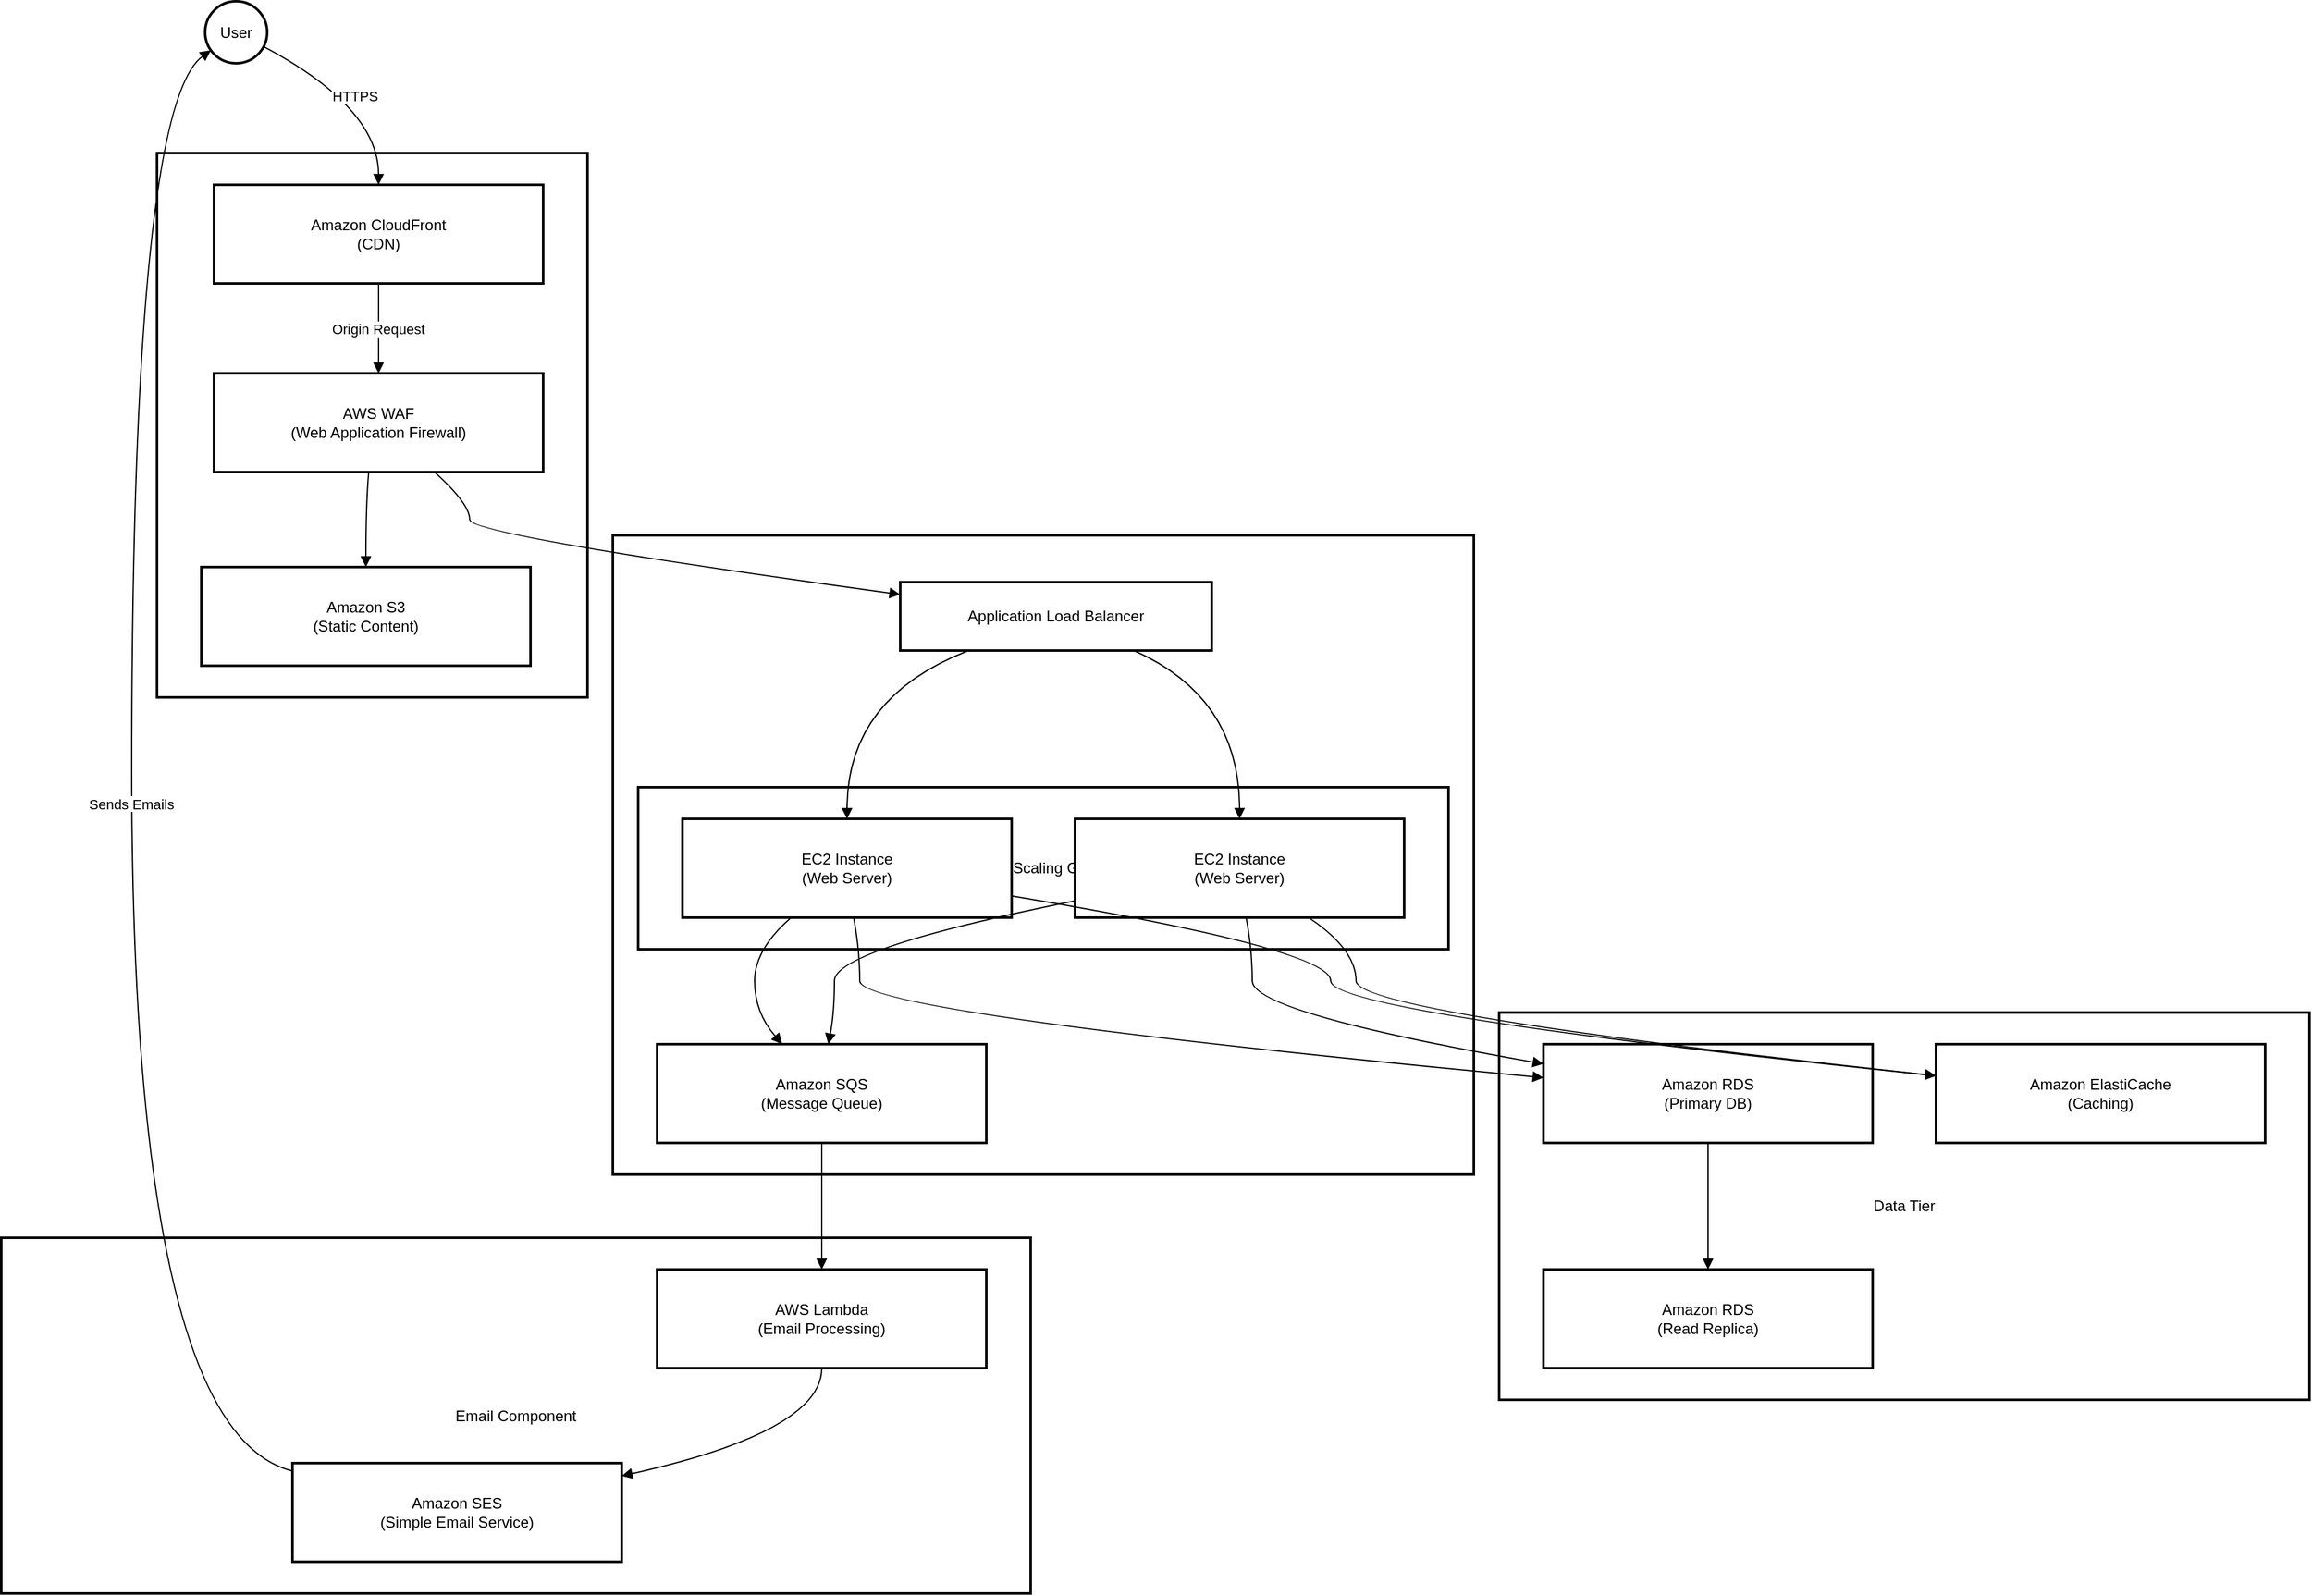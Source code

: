 <mxfile version="26.1.1">
  <diagram name="Page-1" id="4x3QTy1Yol3j7I1FJ-X4">
    <mxGraphModel dx="2718" dy="1431" grid="1" gridSize="10" guides="1" tooltips="1" connect="1" arrows="1" fold="1" page="1" pageScale="1" pageWidth="2336" pageHeight="1654" math="0" shadow="0">
      <root>
        <mxCell id="0" />
        <mxCell id="1" parent="0" />
        <mxCell id="Na5nPybaqLz_nJYxHIOD-1" value="Email Component" style="whiteSpace=wrap;strokeWidth=2;" vertex="1" parent="1">
          <mxGeometry x="20" y="997" width="813" height="281" as="geometry" />
        </mxCell>
        <mxCell id="Na5nPybaqLz_nJYxHIOD-2" value="Data Tier" style="whiteSpace=wrap;strokeWidth=2;" vertex="1" parent="1">
          <mxGeometry x="1203" y="819" width="640" height="306" as="geometry" />
        </mxCell>
        <mxCell id="Na5nPybaqLz_nJYxHIOD-3" value="Application Tier" style="whiteSpace=wrap;strokeWidth=2;" vertex="1" parent="1">
          <mxGeometry x="503" y="442" width="680" height="505" as="geometry" />
        </mxCell>
        <mxCell id="Na5nPybaqLz_nJYxHIOD-4" value="Auto Scaling Group" style="whiteSpace=wrap;strokeWidth=2;" vertex="1" parent="1">
          <mxGeometry x="523" y="641" width="640" height="128" as="geometry" />
        </mxCell>
        <mxCell id="Na5nPybaqLz_nJYxHIOD-5" value="Presentation Tier" style="whiteSpace=wrap;strokeWidth=2;" vertex="1" parent="1">
          <mxGeometry x="143" y="140" width="340" height="430" as="geometry" />
        </mxCell>
        <mxCell id="Na5nPybaqLz_nJYxHIOD-6" value="User" style="ellipse;aspect=fixed;strokeWidth=2;whiteSpace=wrap;" vertex="1" parent="1">
          <mxGeometry x="181" y="20" width="49" height="49" as="geometry" />
        </mxCell>
        <mxCell id="Na5nPybaqLz_nJYxHIOD-7" value="Amazon CloudFront&#xa;(CDN)" style="whiteSpace=wrap;strokeWidth=2;" vertex="1" parent="1">
          <mxGeometry x="188" y="165" width="260" height="78" as="geometry" />
        </mxCell>
        <mxCell id="Na5nPybaqLz_nJYxHIOD-8" value="Amazon S3&#xa;(Static Content)" style="whiteSpace=wrap;strokeWidth=2;" vertex="1" parent="1">
          <mxGeometry x="178" y="467" width="260" height="78" as="geometry" />
        </mxCell>
        <mxCell id="Na5nPybaqLz_nJYxHIOD-9" value="AWS WAF&#xa;(Web Application Firewall)" style="whiteSpace=wrap;strokeWidth=2;" vertex="1" parent="1">
          <mxGeometry x="188" y="314" width="260" height="78" as="geometry" />
        </mxCell>
        <mxCell id="Na5nPybaqLz_nJYxHIOD-10" value="Application Load Balancer" style="whiteSpace=wrap;strokeWidth=2;" vertex="1" parent="1">
          <mxGeometry x="730" y="479" width="246" height="54" as="geometry" />
        </mxCell>
        <mxCell id="Na5nPybaqLz_nJYxHIOD-11" value="EC2 Instance&#xa;(Web Server)" style="whiteSpace=wrap;strokeWidth=2;" vertex="1" parent="1">
          <mxGeometry x="868" y="666" width="260" height="78" as="geometry" />
        </mxCell>
        <mxCell id="Na5nPybaqLz_nJYxHIOD-12" value="EC2 Instance&#xa;(Web Server)" style="whiteSpace=wrap;strokeWidth=2;" vertex="1" parent="1">
          <mxGeometry x="558" y="666" width="260" height="78" as="geometry" />
        </mxCell>
        <mxCell id="Na5nPybaqLz_nJYxHIOD-13" value="Amazon SQS&#xa;(Message Queue)" style="whiteSpace=wrap;strokeWidth=2;" vertex="1" parent="1">
          <mxGeometry x="538" y="844" width="260" height="78" as="geometry" />
        </mxCell>
        <mxCell id="Na5nPybaqLz_nJYxHIOD-14" value="Amazon RDS&#xa;(Primary DB)" style="whiteSpace=wrap;strokeWidth=2;" vertex="1" parent="1">
          <mxGeometry x="1238" y="844" width="260" height="78" as="geometry" />
        </mxCell>
        <mxCell id="Na5nPybaqLz_nJYxHIOD-15" value="Amazon RDS&#xa;(Read Replica)" style="whiteSpace=wrap;strokeWidth=2;" vertex="1" parent="1">
          <mxGeometry x="1238" y="1022" width="260" height="78" as="geometry" />
        </mxCell>
        <mxCell id="Na5nPybaqLz_nJYxHIOD-16" value="Amazon ElastiCache&#xa;(Caching)" style="whiteSpace=wrap;strokeWidth=2;" vertex="1" parent="1">
          <mxGeometry x="1548" y="844" width="260" height="78" as="geometry" />
        </mxCell>
        <mxCell id="Na5nPybaqLz_nJYxHIOD-17" value="AWS Lambda&#xa;(Email Processing)" style="whiteSpace=wrap;strokeWidth=2;" vertex="1" parent="1">
          <mxGeometry x="538" y="1022" width="260" height="78" as="geometry" />
        </mxCell>
        <mxCell id="Na5nPybaqLz_nJYxHIOD-18" value="Amazon SES&#xa;(Simple Email Service)" style="whiteSpace=wrap;strokeWidth=2;" vertex="1" parent="1">
          <mxGeometry x="250" y="1175" width="260" height="78" as="geometry" />
        </mxCell>
        <mxCell id="Na5nPybaqLz_nJYxHIOD-19" value="HTTPS" style="curved=1;startArrow=none;endArrow=block;exitX=0.99;exitY=0.76;entryX=0.5;entryY=0;rounded=0;" edge="1" parent="1" source="Na5nPybaqLz_nJYxHIOD-6" target="Na5nPybaqLz_nJYxHIOD-7">
          <mxGeometry relative="1" as="geometry">
            <Array as="points">
              <mxPoint x="318" y="104" />
            </Array>
          </mxGeometry>
        </mxCell>
        <mxCell id="Na5nPybaqLz_nJYxHIOD-20" value="Origin Request" style="curved=1;startArrow=none;endArrow=block;exitX=0.5;exitY=1;entryX=0.5;entryY=0;rounded=0;" edge="1" parent="1" source="Na5nPybaqLz_nJYxHIOD-7" target="Na5nPybaqLz_nJYxHIOD-9">
          <mxGeometry relative="1" as="geometry">
            <Array as="points" />
          </mxGeometry>
        </mxCell>
        <mxCell id="Na5nPybaqLz_nJYxHIOD-21" value="" style="curved=1;startArrow=none;endArrow=block;exitX=0.47;exitY=1;entryX=0.5;entryY=0;rounded=0;" edge="1" parent="1" source="Na5nPybaqLz_nJYxHIOD-9" target="Na5nPybaqLz_nJYxHIOD-8">
          <mxGeometry relative="1" as="geometry">
            <Array as="points">
              <mxPoint x="308" y="417" />
            </Array>
          </mxGeometry>
        </mxCell>
        <mxCell id="Na5nPybaqLz_nJYxHIOD-22" value="" style="curved=1;startArrow=none;endArrow=block;exitX=0.67;exitY=1;entryX=0;entryY=0.18;rounded=0;" edge="1" parent="1" source="Na5nPybaqLz_nJYxHIOD-9" target="Na5nPybaqLz_nJYxHIOD-10">
          <mxGeometry relative="1" as="geometry">
            <Array as="points">
              <mxPoint x="390" y="417" />
              <mxPoint x="390" y="442" />
            </Array>
          </mxGeometry>
        </mxCell>
        <mxCell id="Na5nPybaqLz_nJYxHIOD-23" value="" style="curved=1;startArrow=none;endArrow=block;exitX=0.75;exitY=1;entryX=0.5;entryY=0;rounded=0;" edge="1" parent="1" source="Na5nPybaqLz_nJYxHIOD-10" target="Na5nPybaqLz_nJYxHIOD-11">
          <mxGeometry relative="1" as="geometry">
            <Array as="points">
              <mxPoint x="998" y="570" />
            </Array>
          </mxGeometry>
        </mxCell>
        <mxCell id="Na5nPybaqLz_nJYxHIOD-24" value="" style="curved=1;startArrow=none;endArrow=block;exitX=0.22;exitY=1;entryX=0.5;entryY=0;rounded=0;" edge="1" parent="1" source="Na5nPybaqLz_nJYxHIOD-10" target="Na5nPybaqLz_nJYxHIOD-12">
          <mxGeometry relative="1" as="geometry">
            <Array as="points">
              <mxPoint x="688" y="570" />
            </Array>
          </mxGeometry>
        </mxCell>
        <mxCell id="Na5nPybaqLz_nJYxHIOD-25" value="" style="curved=1;startArrow=none;endArrow=block;exitX=0.52;exitY=1;entryX=0;entryY=0.2;rounded=0;" edge="1" parent="1" source="Na5nPybaqLz_nJYxHIOD-11" target="Na5nPybaqLz_nJYxHIOD-14">
          <mxGeometry relative="1" as="geometry">
            <Array as="points">
              <mxPoint x="1008" y="769" />
              <mxPoint x="1008" y="819" />
            </Array>
          </mxGeometry>
        </mxCell>
        <mxCell id="Na5nPybaqLz_nJYxHIOD-26" value="" style="curved=1;startArrow=none;endArrow=block;exitX=0.71;exitY=1;entryX=0;entryY=0.32;rounded=0;" edge="1" parent="1" source="Na5nPybaqLz_nJYxHIOD-11" target="Na5nPybaqLz_nJYxHIOD-16">
          <mxGeometry relative="1" as="geometry">
            <Array as="points">
              <mxPoint x="1090" y="769" />
              <mxPoint x="1090" y="819" />
            </Array>
          </mxGeometry>
        </mxCell>
        <mxCell id="Na5nPybaqLz_nJYxHIOD-27" value="" style="curved=1;startArrow=none;endArrow=block;exitX=0;exitY=0.83;entryX=0.52;entryY=0;rounded=0;" edge="1" parent="1" source="Na5nPybaqLz_nJYxHIOD-11" target="Na5nPybaqLz_nJYxHIOD-13">
          <mxGeometry relative="1" as="geometry">
            <Array as="points">
              <mxPoint x="678" y="769" />
              <mxPoint x="678" y="819" />
            </Array>
          </mxGeometry>
        </mxCell>
        <mxCell id="Na5nPybaqLz_nJYxHIOD-28" value="" style="curved=1;startArrow=none;endArrow=block;exitX=0.52;exitY=1;entryX=0;entryY=0.34;rounded=0;" edge="1" parent="1" source="Na5nPybaqLz_nJYxHIOD-12" target="Na5nPybaqLz_nJYxHIOD-14">
          <mxGeometry relative="1" as="geometry">
            <Array as="points">
              <mxPoint x="698" y="769" />
              <mxPoint x="698" y="819" />
            </Array>
          </mxGeometry>
        </mxCell>
        <mxCell id="Na5nPybaqLz_nJYxHIOD-29" value="" style="curved=1;startArrow=none;endArrow=block;exitX=1;exitY=0.78;entryX=0;entryY=0.32;rounded=0;" edge="1" parent="1" source="Na5nPybaqLz_nJYxHIOD-12" target="Na5nPybaqLz_nJYxHIOD-16">
          <mxGeometry relative="1" as="geometry">
            <Array as="points">
              <mxPoint x="1070" y="769" />
              <mxPoint x="1070" y="819" />
            </Array>
          </mxGeometry>
        </mxCell>
        <mxCell id="Na5nPybaqLz_nJYxHIOD-30" value="" style="curved=1;startArrow=none;endArrow=block;exitX=0.33;exitY=1;entryX=0.38;entryY=0;rounded=0;" edge="1" parent="1" source="Na5nPybaqLz_nJYxHIOD-12" target="Na5nPybaqLz_nJYxHIOD-13">
          <mxGeometry relative="1" as="geometry">
            <Array as="points">
              <mxPoint x="615" y="769" />
              <mxPoint x="615" y="819" />
            </Array>
          </mxGeometry>
        </mxCell>
        <mxCell id="Na5nPybaqLz_nJYxHIOD-31" value="" style="curved=1;startArrow=none;endArrow=block;exitX=0.5;exitY=1;entryX=0.5;entryY=0;rounded=0;" edge="1" parent="1" source="Na5nPybaqLz_nJYxHIOD-14" target="Na5nPybaqLz_nJYxHIOD-15">
          <mxGeometry relative="1" as="geometry">
            <Array as="points" />
          </mxGeometry>
        </mxCell>
        <mxCell id="Na5nPybaqLz_nJYxHIOD-32" value="" style="curved=1;startArrow=none;endArrow=block;exitX=0.5;exitY=1;entryX=0.5;entryY=0;rounded=0;" edge="1" parent="1" source="Na5nPybaqLz_nJYxHIOD-13" target="Na5nPybaqLz_nJYxHIOD-17">
          <mxGeometry relative="1" as="geometry">
            <Array as="points" />
          </mxGeometry>
        </mxCell>
        <mxCell id="Na5nPybaqLz_nJYxHIOD-33" value="" style="curved=1;startArrow=none;endArrow=block;exitX=0.5;exitY=1;entryX=1;entryY=0.13;rounded=0;" edge="1" parent="1" source="Na5nPybaqLz_nJYxHIOD-17" target="Na5nPybaqLz_nJYxHIOD-18">
          <mxGeometry relative="1" as="geometry">
            <Array as="points">
              <mxPoint x="668" y="1150" />
            </Array>
          </mxGeometry>
        </mxCell>
        <mxCell id="Na5nPybaqLz_nJYxHIOD-34" value="Sends Emails" style="curved=1;startArrow=none;endArrow=block;exitX=0;exitY=0.08;entryX=-0.01;entryY=0.86;rounded=0;" edge="1" parent="1" source="Na5nPybaqLz_nJYxHIOD-18" target="Na5nPybaqLz_nJYxHIOD-6">
          <mxGeometry relative="1" as="geometry">
            <Array as="points">
              <mxPoint x="123" y="1150" />
              <mxPoint x="123" y="104" />
            </Array>
          </mxGeometry>
        </mxCell>
      </root>
    </mxGraphModel>
  </diagram>
</mxfile>
